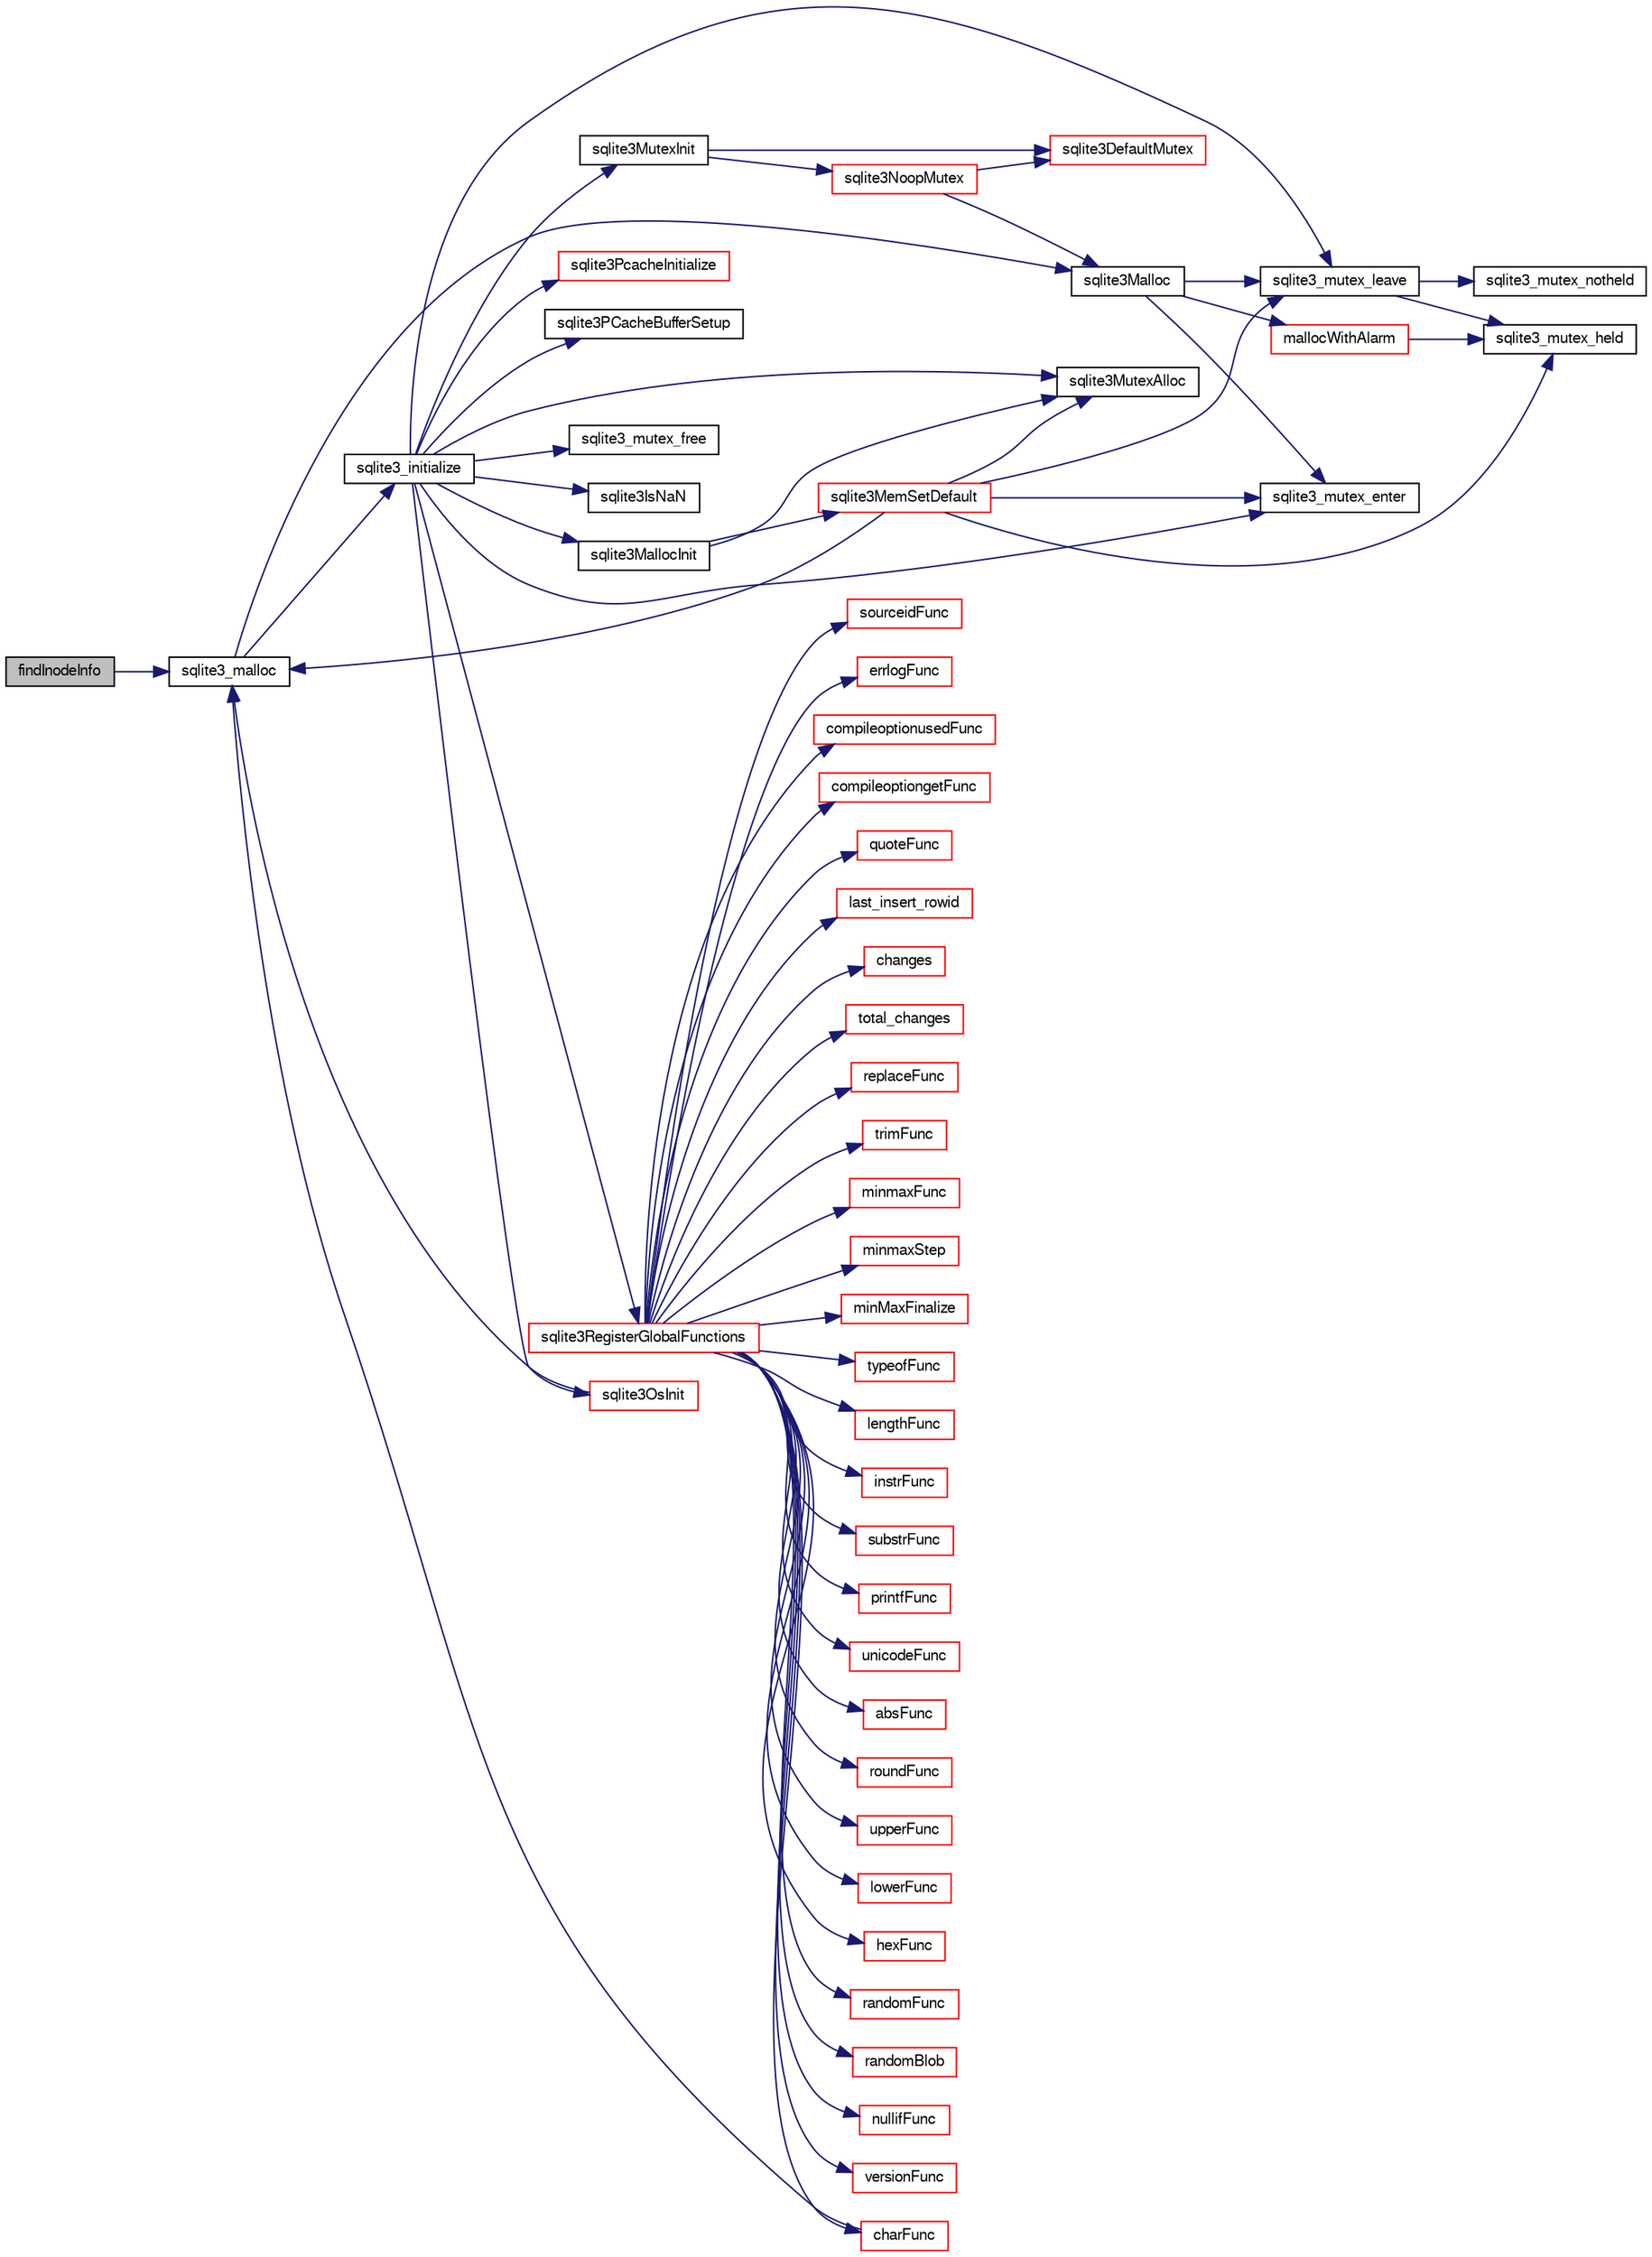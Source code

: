digraph "findInodeInfo"
{
  edge [fontname="FreeSans",fontsize="10",labelfontname="FreeSans",labelfontsize="10"];
  node [fontname="FreeSans",fontsize="10",shape=record];
  rankdir="LR";
  Node111103 [label="findInodeInfo",height=0.2,width=0.4,color="black", fillcolor="grey75", style="filled", fontcolor="black"];
  Node111103 -> Node111104 [color="midnightblue",fontsize="10",style="solid",fontname="FreeSans"];
  Node111104 [label="sqlite3_malloc",height=0.2,width=0.4,color="black", fillcolor="white", style="filled",URL="$sqlite3_8c.html#ac79dba55fc32b6a840cf5a9769bce7cd"];
  Node111104 -> Node111105 [color="midnightblue",fontsize="10",style="solid",fontname="FreeSans"];
  Node111105 [label="sqlite3_initialize",height=0.2,width=0.4,color="black", fillcolor="white", style="filled",URL="$sqlite3_8c.html#ab0c0ee2d5d4cf8b28e9572296a8861df"];
  Node111105 -> Node111106 [color="midnightblue",fontsize="10",style="solid",fontname="FreeSans"];
  Node111106 [label="sqlite3MutexInit",height=0.2,width=0.4,color="black", fillcolor="white", style="filled",URL="$sqlite3_8c.html#a7906afcdd1cdb3d0007eb932398a1158"];
  Node111106 -> Node111107 [color="midnightblue",fontsize="10",style="solid",fontname="FreeSans"];
  Node111107 [label="sqlite3DefaultMutex",height=0.2,width=0.4,color="red", fillcolor="white", style="filled",URL="$sqlite3_8c.html#ac895a71e325f9b2f9b862f737c17aca8"];
  Node111106 -> Node111128 [color="midnightblue",fontsize="10",style="solid",fontname="FreeSans"];
  Node111128 [label="sqlite3NoopMutex",height=0.2,width=0.4,color="red", fillcolor="white", style="filled",URL="$sqlite3_8c.html#a09742cde9ef371d94f8201d2cdb543e4"];
  Node111128 -> Node111112 [color="midnightblue",fontsize="10",style="solid",fontname="FreeSans"];
  Node111112 [label="sqlite3Malloc",height=0.2,width=0.4,color="black", fillcolor="white", style="filled",URL="$sqlite3_8c.html#a361a2eaa846b1885f123abe46f5d8b2b"];
  Node111112 -> Node111113 [color="midnightblue",fontsize="10",style="solid",fontname="FreeSans"];
  Node111113 [label="sqlite3_mutex_enter",height=0.2,width=0.4,color="black", fillcolor="white", style="filled",URL="$sqlite3_8c.html#a1c12cde690bd89f104de5cbad12a6bf5"];
  Node111112 -> Node111114 [color="midnightblue",fontsize="10",style="solid",fontname="FreeSans"];
  Node111114 [label="mallocWithAlarm",height=0.2,width=0.4,color="red", fillcolor="white", style="filled",URL="$sqlite3_8c.html#ab070d5cf8e48ec8a6a43cf025d48598b"];
  Node111114 -> Node111115 [color="midnightblue",fontsize="10",style="solid",fontname="FreeSans"];
  Node111115 [label="sqlite3_mutex_held",height=0.2,width=0.4,color="black", fillcolor="white", style="filled",URL="$sqlite3_8c.html#acf77da68932b6bc163c5e68547ecc3e7"];
  Node111112 -> Node111119 [color="midnightblue",fontsize="10",style="solid",fontname="FreeSans"];
  Node111119 [label="sqlite3_mutex_leave",height=0.2,width=0.4,color="black", fillcolor="white", style="filled",URL="$sqlite3_8c.html#a5838d235601dbd3c1fa993555c6bcc93"];
  Node111119 -> Node111115 [color="midnightblue",fontsize="10",style="solid",fontname="FreeSans"];
  Node111119 -> Node111120 [color="midnightblue",fontsize="10",style="solid",fontname="FreeSans"];
  Node111120 [label="sqlite3_mutex_notheld",height=0.2,width=0.4,color="black", fillcolor="white", style="filled",URL="$sqlite3_8c.html#a83967c837c1c000d3b5adcfaa688f5dc"];
  Node111128 -> Node111107 [color="midnightblue",fontsize="10",style="solid",fontname="FreeSans"];
  Node111105 -> Node111136 [color="midnightblue",fontsize="10",style="solid",fontname="FreeSans"];
  Node111136 [label="sqlite3MutexAlloc",height=0.2,width=0.4,color="black", fillcolor="white", style="filled",URL="$sqlite3_8c.html#a0e3f432ee581f6876b590e7ad7e84e19"];
  Node111105 -> Node111113 [color="midnightblue",fontsize="10",style="solid",fontname="FreeSans"];
  Node111105 -> Node111137 [color="midnightblue",fontsize="10",style="solid",fontname="FreeSans"];
  Node111137 [label="sqlite3MallocInit",height=0.2,width=0.4,color="black", fillcolor="white", style="filled",URL="$sqlite3_8c.html#a9e06f9e7cad0d83ce80ab493c9533552"];
  Node111137 -> Node111138 [color="midnightblue",fontsize="10",style="solid",fontname="FreeSans"];
  Node111138 [label="sqlite3MemSetDefault",height=0.2,width=0.4,color="red", fillcolor="white", style="filled",URL="$sqlite3_8c.html#a162fbfd727e92c5f8f72625b5ff62549"];
  Node111138 -> Node111136 [color="midnightblue",fontsize="10",style="solid",fontname="FreeSans"];
  Node111138 -> Node111113 [color="midnightblue",fontsize="10",style="solid",fontname="FreeSans"];
  Node111138 -> Node111119 [color="midnightblue",fontsize="10",style="solid",fontname="FreeSans"];
  Node111138 -> Node111115 [color="midnightblue",fontsize="10",style="solid",fontname="FreeSans"];
  Node111138 -> Node111104 [color="midnightblue",fontsize="10",style="solid",fontname="FreeSans"];
  Node111137 -> Node111136 [color="midnightblue",fontsize="10",style="solid",fontname="FreeSans"];
  Node111105 -> Node111119 [color="midnightblue",fontsize="10",style="solid",fontname="FreeSans"];
  Node111105 -> Node111231 [color="midnightblue",fontsize="10",style="solid",fontname="FreeSans"];
  Node111231 [label="sqlite3RegisterGlobalFunctions",height=0.2,width=0.4,color="red", fillcolor="white", style="filled",URL="$sqlite3_8c.html#a9f75bd111010f29e1b8d74344473c4ec"];
  Node111231 -> Node111232 [color="midnightblue",fontsize="10",style="solid",fontname="FreeSans"];
  Node111232 [label="trimFunc",height=0.2,width=0.4,color="red", fillcolor="white", style="filled",URL="$sqlite3_8c.html#afad56dbe7f08139a630156e644b14704"];
  Node111231 -> Node111245 [color="midnightblue",fontsize="10",style="solid",fontname="FreeSans"];
  Node111245 [label="minmaxFunc",height=0.2,width=0.4,color="red", fillcolor="white", style="filled",URL="$sqlite3_8c.html#a4d00f48b948fd73cb70bcfd1efc0bfb0"];
  Node111231 -> Node111254 [color="midnightblue",fontsize="10",style="solid",fontname="FreeSans"];
  Node111254 [label="minmaxStep",height=0.2,width=0.4,color="red", fillcolor="white", style="filled",URL="$sqlite3_8c.html#a5b4c0da0f3b61d7ff25ebd30aa22cca4"];
  Node111231 -> Node111258 [color="midnightblue",fontsize="10",style="solid",fontname="FreeSans"];
  Node111258 [label="minMaxFinalize",height=0.2,width=0.4,color="red", fillcolor="white", style="filled",URL="$sqlite3_8c.html#a0439dd90934a2dee93517c50884d5924"];
  Node111231 -> Node111259 [color="midnightblue",fontsize="10",style="solid",fontname="FreeSans"];
  Node111259 [label="typeofFunc",height=0.2,width=0.4,color="red", fillcolor="white", style="filled",URL="$sqlite3_8c.html#aba6c564ff0d6b017de448469d0fb243f"];
  Node111231 -> Node111260 [color="midnightblue",fontsize="10",style="solid",fontname="FreeSans"];
  Node111260 [label="lengthFunc",height=0.2,width=0.4,color="red", fillcolor="white", style="filled",URL="$sqlite3_8c.html#affdabf006c37c26a1c3e325badb83546"];
  Node111231 -> Node111265 [color="midnightblue",fontsize="10",style="solid",fontname="FreeSans"];
  Node111265 [label="instrFunc",height=0.2,width=0.4,color="red", fillcolor="white", style="filled",URL="$sqlite3_8c.html#a8f86ca540b92ac28aaefaa126170cf8c"];
  Node111231 -> Node111267 [color="midnightblue",fontsize="10",style="solid",fontname="FreeSans"];
  Node111267 [label="substrFunc",height=0.2,width=0.4,color="red", fillcolor="white", style="filled",URL="$sqlite3_8c.html#a8a8739d9af5589338113371e440b2734"];
  Node111231 -> Node111272 [color="midnightblue",fontsize="10",style="solid",fontname="FreeSans"];
  Node111272 [label="printfFunc",height=0.2,width=0.4,color="red", fillcolor="white", style="filled",URL="$sqlite3_8c.html#a80ca21d434c7c5b6668bee721331dda8"];
  Node111231 -> Node111274 [color="midnightblue",fontsize="10",style="solid",fontname="FreeSans"];
  Node111274 [label="unicodeFunc",height=0.2,width=0.4,color="red", fillcolor="white", style="filled",URL="$sqlite3_8c.html#a1d3d012cbe2276d8d713be80884db355"];
  Node111231 -> Node111276 [color="midnightblue",fontsize="10",style="solid",fontname="FreeSans"];
  Node111276 [label="charFunc",height=0.2,width=0.4,color="red", fillcolor="white", style="filled",URL="$sqlite3_8c.html#ab9b72ce47fcea3c3b92e816435a0fd91"];
  Node111276 -> Node111104 [color="midnightblue",fontsize="10",style="solid",fontname="FreeSans"];
  Node111231 -> Node111277 [color="midnightblue",fontsize="10",style="solid",fontname="FreeSans"];
  Node111277 [label="absFunc",height=0.2,width=0.4,color="red", fillcolor="white", style="filled",URL="$sqlite3_8c.html#af271994a34f441432d50d7095e0ed23d"];
  Node111231 -> Node111282 [color="midnightblue",fontsize="10",style="solid",fontname="FreeSans"];
  Node111282 [label="roundFunc",height=0.2,width=0.4,color="red", fillcolor="white", style="filled",URL="$sqlite3_8c.html#a8c444ba254edc27891111b76e7ba85e7"];
  Node111231 -> Node111285 [color="midnightblue",fontsize="10",style="solid",fontname="FreeSans"];
  Node111285 [label="upperFunc",height=0.2,width=0.4,color="red", fillcolor="white", style="filled",URL="$sqlite3_8c.html#a8f26e491f9fd893cdb476c577f39f260"];
  Node111231 -> Node111286 [color="midnightblue",fontsize="10",style="solid",fontname="FreeSans"];
  Node111286 [label="lowerFunc",height=0.2,width=0.4,color="red", fillcolor="white", style="filled",URL="$sqlite3_8c.html#a37a07e2d7c0cb4c521e9c334596c89a7"];
  Node111231 -> Node111287 [color="midnightblue",fontsize="10",style="solid",fontname="FreeSans"];
  Node111287 [label="hexFunc",height=0.2,width=0.4,color="red", fillcolor="white", style="filled",URL="$sqlite3_8c.html#a2e2cd151b75b794723d7c4f30fe57c8b"];
  Node111231 -> Node111288 [color="midnightblue",fontsize="10",style="solid",fontname="FreeSans"];
  Node111288 [label="randomFunc",height=0.2,width=0.4,color="red", fillcolor="white", style="filled",URL="$sqlite3_8c.html#a77905d2b2e1b154cf082f061cfa057dd"];
  Node111231 -> Node111292 [color="midnightblue",fontsize="10",style="solid",fontname="FreeSans"];
  Node111292 [label="randomBlob",height=0.2,width=0.4,color="red", fillcolor="white", style="filled",URL="$sqlite3_8c.html#a2b058708f7f26feb80fce84c3e375d64"];
  Node111231 -> Node111294 [color="midnightblue",fontsize="10",style="solid",fontname="FreeSans"];
  Node111294 [label="nullifFunc",height=0.2,width=0.4,color="red", fillcolor="white", style="filled",URL="$sqlite3_8c.html#aa677b6612cd4e6630438b729f56cd3e6"];
  Node111231 -> Node111295 [color="midnightblue",fontsize="10",style="solid",fontname="FreeSans"];
  Node111295 [label="versionFunc",height=0.2,width=0.4,color="red", fillcolor="white", style="filled",URL="$sqlite3_8c.html#a258a294d68fbf7c6ba528921b2a721bc"];
  Node111231 -> Node111297 [color="midnightblue",fontsize="10",style="solid",fontname="FreeSans"];
  Node111297 [label="sourceidFunc",height=0.2,width=0.4,color="red", fillcolor="white", style="filled",URL="$sqlite3_8c.html#a3ff22be898cc17c2a45a7fa605892c4a"];
  Node111231 -> Node111299 [color="midnightblue",fontsize="10",style="solid",fontname="FreeSans"];
  Node111299 [label="errlogFunc",height=0.2,width=0.4,color="red", fillcolor="white", style="filled",URL="$sqlite3_8c.html#a56d5c8e1f0a43e4c9f8864c27065393f"];
  Node111231 -> Node111300 [color="midnightblue",fontsize="10",style="solid",fontname="FreeSans"];
  Node111300 [label="compileoptionusedFunc",height=0.2,width=0.4,color="red", fillcolor="white", style="filled",URL="$sqlite3_8c.html#ab8caa7140383f5e738f29c859232145f"];
  Node111231 -> Node111303 [color="midnightblue",fontsize="10",style="solid",fontname="FreeSans"];
  Node111303 [label="compileoptiongetFunc",height=0.2,width=0.4,color="red", fillcolor="white", style="filled",URL="$sqlite3_8c.html#a9221f1bc427c499f548f1e50ad1033b0"];
  Node111231 -> Node111305 [color="midnightblue",fontsize="10",style="solid",fontname="FreeSans"];
  Node111305 [label="quoteFunc",height=0.2,width=0.4,color="red", fillcolor="white", style="filled",URL="$sqlite3_8c.html#a8e64c0ef376144dfad6a4a3d499056b8"];
  Node111231 -> Node111306 [color="midnightblue",fontsize="10",style="solid",fontname="FreeSans"];
  Node111306 [label="last_insert_rowid",height=0.2,width=0.4,color="red", fillcolor="white", style="filled",URL="$sqlite3_8c.html#a58bdb5411ca39965cee456c209725009"];
  Node111231 -> Node111308 [color="midnightblue",fontsize="10",style="solid",fontname="FreeSans"];
  Node111308 [label="changes",height=0.2,width=0.4,color="red", fillcolor="white", style="filled",URL="$sqlite3_8c.html#a098b9c6a88d2ab91cdcbd5ee0b4bfe7f"];
  Node111231 -> Node111310 [color="midnightblue",fontsize="10",style="solid",fontname="FreeSans"];
  Node111310 [label="total_changes",height=0.2,width=0.4,color="red", fillcolor="white", style="filled",URL="$sqlite3_8c.html#afad48d3e90d72263d3e8707f56d1ccc9"];
  Node111231 -> Node111312 [color="midnightblue",fontsize="10",style="solid",fontname="FreeSans"];
  Node111312 [label="replaceFunc",height=0.2,width=0.4,color="red", fillcolor="white", style="filled",URL="$sqlite3_8c.html#a752b98a7c55d204c397a4902b49b1ce4"];
  Node111105 -> Node111379 [color="midnightblue",fontsize="10",style="solid",fontname="FreeSans"];
  Node111379 [label="sqlite3PcacheInitialize",height=0.2,width=0.4,color="red", fillcolor="white", style="filled",URL="$sqlite3_8c.html#a2902c61ddc88bea002c4d69fe4052b1f"];
  Node111105 -> Node111380 [color="midnightblue",fontsize="10",style="solid",fontname="FreeSans"];
  Node111380 [label="sqlite3OsInit",height=0.2,width=0.4,color="red", fillcolor="white", style="filled",URL="$sqlite3_8c.html#afeaa886fe1ca086a30fd278b1d069762"];
  Node111380 -> Node111104 [color="midnightblue",fontsize="10",style="solid",fontname="FreeSans"];
  Node111105 -> Node111384 [color="midnightblue",fontsize="10",style="solid",fontname="FreeSans"];
  Node111384 [label="sqlite3PCacheBufferSetup",height=0.2,width=0.4,color="black", fillcolor="white", style="filled",URL="$sqlite3_8c.html#ad18a1eebefdfbc4254f473f7b0101937"];
  Node111105 -> Node111385 [color="midnightblue",fontsize="10",style="solid",fontname="FreeSans"];
  Node111385 [label="sqlite3_mutex_free",height=0.2,width=0.4,color="black", fillcolor="white", style="filled",URL="$sqlite3_8c.html#a2db2e72e08f6873afa9c61b0ec726fec"];
  Node111105 -> Node111168 [color="midnightblue",fontsize="10",style="solid",fontname="FreeSans"];
  Node111168 [label="sqlite3IsNaN",height=0.2,width=0.4,color="black", fillcolor="white", style="filled",URL="$sqlite3_8c.html#aed4d78203877c3486765ccbc7feebb50"];
  Node111104 -> Node111112 [color="midnightblue",fontsize="10",style="solid",fontname="FreeSans"];
}
